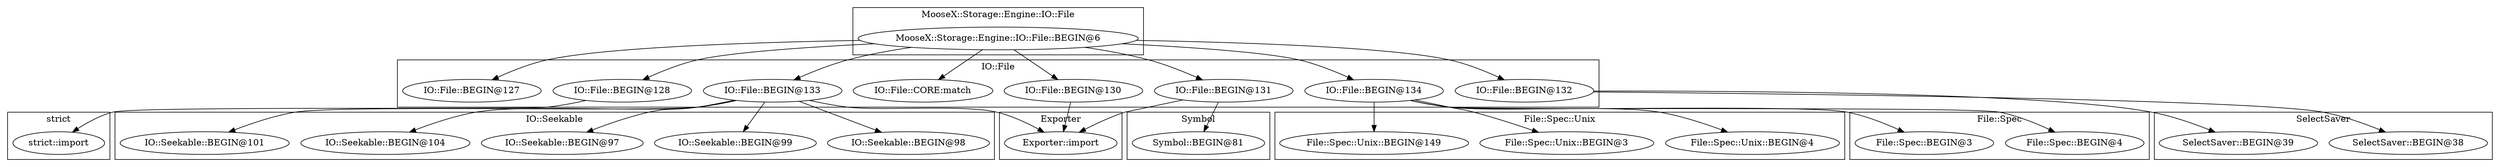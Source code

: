 digraph {
graph [overlap=false]
subgraph cluster_Symbol {
	label="Symbol";
	"Symbol::BEGIN@81";
}
subgraph cluster_IO_Seekable {
	label="IO::Seekable";
	"IO::Seekable::BEGIN@98";
	"IO::Seekable::BEGIN@99";
	"IO::Seekable::BEGIN@97";
	"IO::Seekable::BEGIN@104";
	"IO::Seekable::BEGIN@101";
}
subgraph cluster_IO_File {
	label="IO::File";
	"IO::File::BEGIN@128";
	"IO::File::BEGIN@133";
	"IO::File::BEGIN@130";
	"IO::File::BEGIN@131";
	"IO::File::CORE:match";
	"IO::File::BEGIN@134";
	"IO::File::BEGIN@132";
	"IO::File::BEGIN@127";
}
subgraph cluster_strict {
	label="strict";
	"strict::import";
}
subgraph cluster_MooseX_Storage_Engine_IO_File {
	label="MooseX::Storage::Engine::IO::File";
	"MooseX::Storage::Engine::IO::File::BEGIN@6";
}
subgraph cluster_Exporter {
	label="Exporter";
	"Exporter::import";
}
subgraph cluster_SelectSaver {
	label="SelectSaver";
	"SelectSaver::BEGIN@38";
	"SelectSaver::BEGIN@39";
}
subgraph cluster_File_Spec_Unix {
	label="File::Spec::Unix";
	"File::Spec::Unix::BEGIN@4";
	"File::Spec::Unix::BEGIN@3";
	"File::Spec::Unix::BEGIN@149";
}
subgraph cluster_File_Spec {
	label="File::Spec";
	"File::Spec::BEGIN@4";
	"File::Spec::BEGIN@3";
}
"IO::File::BEGIN@134" -> "File::Spec::Unix::BEGIN@149";
"IO::File::BEGIN@131" -> "Exporter::import";
"IO::File::BEGIN@130" -> "Exporter::import";
"IO::File::BEGIN@133" -> "Exporter::import";
"MooseX::Storage::Engine::IO::File::BEGIN@6" -> "IO::File::BEGIN@131";
"IO::File::BEGIN@134" -> "File::Spec::Unix::BEGIN@3";
"IO::File::BEGIN@134" -> "File::Spec::BEGIN@4";
"IO::File::BEGIN@132" -> "SelectSaver::BEGIN@39";
"MooseX::Storage::Engine::IO::File::BEGIN@6" -> "IO::File::BEGIN@132";
"IO::File::BEGIN@131" -> "Symbol::BEGIN@81";
"IO::File::BEGIN@133" -> "IO::Seekable::BEGIN@98";
"IO::File::BEGIN@133" -> "IO::Seekable::BEGIN@97";
"IO::File::BEGIN@133" -> "IO::Seekable::BEGIN@104";
"IO::File::BEGIN@133" -> "IO::Seekable::BEGIN@101";
"IO::File::BEGIN@128" -> "strict::import";
"IO::File::BEGIN@134" -> "File::Spec::Unix::BEGIN@4";
"MooseX::Storage::Engine::IO::File::BEGIN@6" -> "IO::File::BEGIN@134";
"MooseX::Storage::Engine::IO::File::BEGIN@6" -> "IO::File::BEGIN@127";
"MooseX::Storage::Engine::IO::File::BEGIN@6" -> "IO::File::BEGIN@130";
"MooseX::Storage::Engine::IO::File::BEGIN@6" -> "IO::File::BEGIN@128";
"IO::File::BEGIN@132" -> "SelectSaver::BEGIN@38";
"MooseX::Storage::Engine::IO::File::BEGIN@6" -> "IO::File::BEGIN@133";
"IO::File::BEGIN@134" -> "File::Spec::BEGIN@3";
"MooseX::Storage::Engine::IO::File::BEGIN@6" -> "IO::File::CORE:match";
"IO::File::BEGIN@133" -> "IO::Seekable::BEGIN@99";
}
